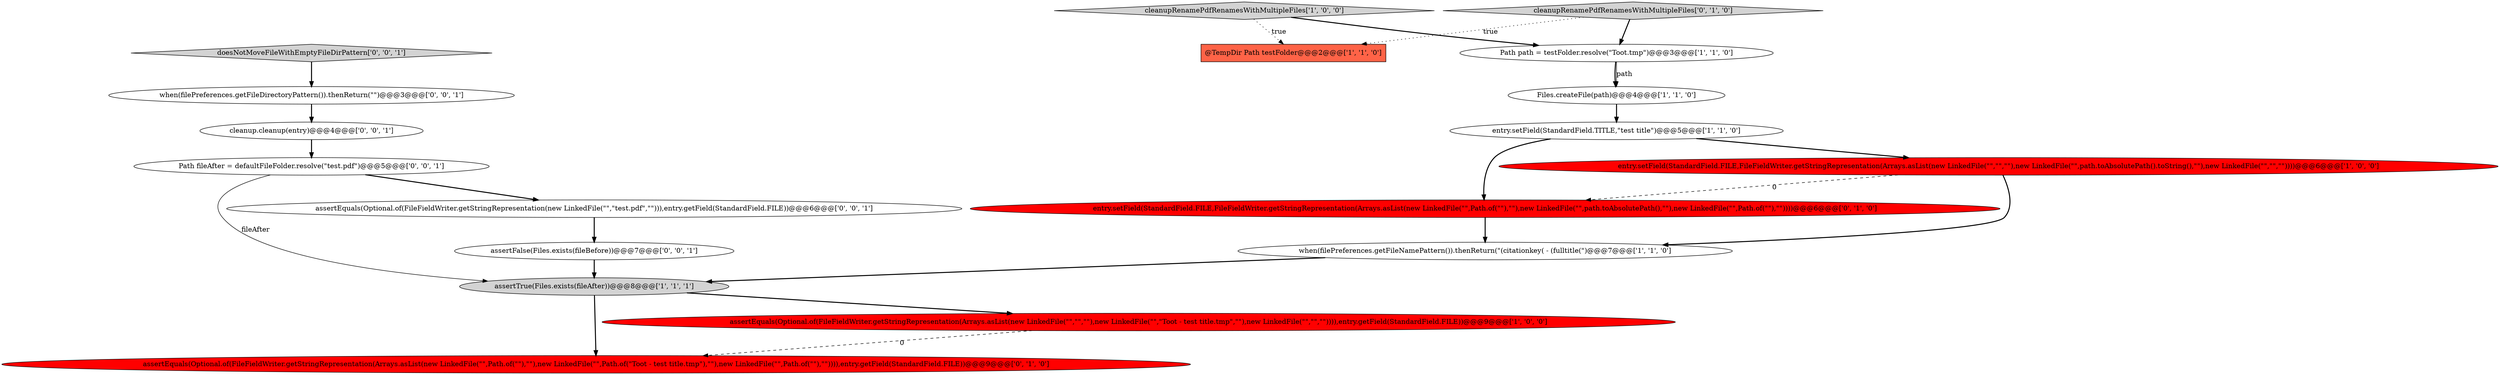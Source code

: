digraph {
12 [style = filled, label = "cleanup.cleanup(entry)@@@4@@@['0', '0', '1']", fillcolor = white, shape = ellipse image = "AAA0AAABBB3BBB"];
16 [style = filled, label = "assertEquals(Optional.of(FileFieldWriter.getStringRepresentation(new LinkedFile(\"\",\"test.pdf\",\"\"))),entry.getField(StandardField.FILE))@@@6@@@['0', '0', '1']", fillcolor = white, shape = ellipse image = "AAA0AAABBB3BBB"];
2 [style = filled, label = "assertTrue(Files.exists(fileAfter))@@@8@@@['1', '1', '1']", fillcolor = lightgray, shape = ellipse image = "AAA0AAABBB1BBB"];
15 [style = filled, label = "doesNotMoveFileWithEmptyFileDirPattern['0', '0', '1']", fillcolor = lightgray, shape = diamond image = "AAA0AAABBB3BBB"];
0 [style = filled, label = "entry.setField(StandardField.TITLE,\"test title\")@@@5@@@['1', '1', '0']", fillcolor = white, shape = ellipse image = "AAA0AAABBB1BBB"];
7 [style = filled, label = "Path path = testFolder.resolve(\"Toot.tmp\")@@@3@@@['1', '1', '0']", fillcolor = white, shape = ellipse image = "AAA0AAABBB1BBB"];
5 [style = filled, label = "@TempDir Path testFolder@@@2@@@['1', '1', '0']", fillcolor = tomato, shape = box image = "AAA0AAABBB1BBB"];
13 [style = filled, label = "assertFalse(Files.exists(fileBefore))@@@7@@@['0', '0', '1']", fillcolor = white, shape = ellipse image = "AAA0AAABBB3BBB"];
4 [style = filled, label = "assertEquals(Optional.of(FileFieldWriter.getStringRepresentation(Arrays.asList(new LinkedFile(\"\",\"\",\"\"),new LinkedFile(\"\",\"Toot - test title.tmp\",\"\"),new LinkedFile(\"\",\"\",\"\")))),entry.getField(StandardField.FILE))@@@9@@@['1', '0', '0']", fillcolor = red, shape = ellipse image = "AAA1AAABBB1BBB"];
9 [style = filled, label = "entry.setField(StandardField.FILE,FileFieldWriter.getStringRepresentation(Arrays.asList(new LinkedFile(\"\",Path.of(\"\"),\"\"),new LinkedFile(\"\",path.toAbsolutePath(),\"\"),new LinkedFile(\"\",Path.of(\"\"),\"\"))))@@@6@@@['0', '1', '0']", fillcolor = red, shape = ellipse image = "AAA1AAABBB2BBB"];
6 [style = filled, label = "cleanupRenamePdfRenamesWithMultipleFiles['1', '0', '0']", fillcolor = lightgray, shape = diamond image = "AAA0AAABBB1BBB"];
11 [style = filled, label = "cleanupRenamePdfRenamesWithMultipleFiles['0', '1', '0']", fillcolor = lightgray, shape = diamond image = "AAA0AAABBB2BBB"];
3 [style = filled, label = "entry.setField(StandardField.FILE,FileFieldWriter.getStringRepresentation(Arrays.asList(new LinkedFile(\"\",\"\",\"\"),new LinkedFile(\"\",path.toAbsolutePath().toString(),\"\"),new LinkedFile(\"\",\"\",\"\"))))@@@6@@@['1', '0', '0']", fillcolor = red, shape = ellipse image = "AAA1AAABBB1BBB"];
14 [style = filled, label = "Path fileAfter = defaultFileFolder.resolve(\"test.pdf\")@@@5@@@['0', '0', '1']", fillcolor = white, shape = ellipse image = "AAA0AAABBB3BBB"];
17 [style = filled, label = "when(filePreferences.getFileDirectoryPattern()).thenReturn(\"\")@@@3@@@['0', '0', '1']", fillcolor = white, shape = ellipse image = "AAA0AAABBB3BBB"];
10 [style = filled, label = "assertEquals(Optional.of(FileFieldWriter.getStringRepresentation(Arrays.asList(new LinkedFile(\"\",Path.of(\"\"),\"\"),new LinkedFile(\"\",Path.of(\"Toot - test title.tmp\"),\"\"),new LinkedFile(\"\",Path.of(\"\"),\"\")))),entry.getField(StandardField.FILE))@@@9@@@['0', '1', '0']", fillcolor = red, shape = ellipse image = "AAA1AAABBB2BBB"];
8 [style = filled, label = "when(filePreferences.getFileNamePattern()).thenReturn(\"(citationkey( - (fulltitle(\")@@@7@@@['1', '1', '0']", fillcolor = white, shape = ellipse image = "AAA0AAABBB1BBB"];
1 [style = filled, label = "Files.createFile(path)@@@4@@@['1', '1', '0']", fillcolor = white, shape = ellipse image = "AAA0AAABBB1BBB"];
0->3 [style = bold, label=""];
14->16 [style = bold, label=""];
0->9 [style = bold, label=""];
16->13 [style = bold, label=""];
7->1 [style = bold, label=""];
7->1 [style = solid, label="path"];
11->5 [style = dotted, label="true"];
1->0 [style = bold, label=""];
9->8 [style = bold, label=""];
2->10 [style = bold, label=""];
2->4 [style = bold, label=""];
15->17 [style = bold, label=""];
17->12 [style = bold, label=""];
8->2 [style = bold, label=""];
3->9 [style = dashed, label="0"];
3->8 [style = bold, label=""];
12->14 [style = bold, label=""];
14->2 [style = solid, label="fileAfter"];
6->7 [style = bold, label=""];
4->10 [style = dashed, label="0"];
11->7 [style = bold, label=""];
6->5 [style = dotted, label="true"];
13->2 [style = bold, label=""];
}
